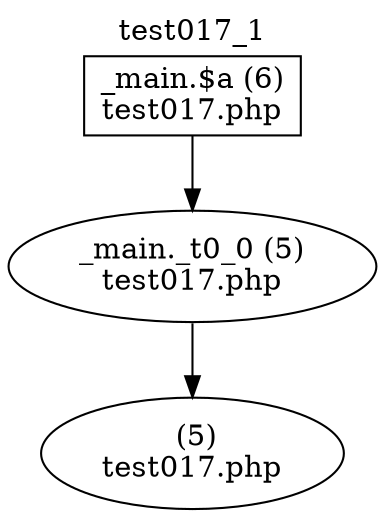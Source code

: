 digraph cfg {
  label="test017_1";
  labelloc=t;
  n1 [shape=box, label="_main.$a (6)\ntest017.php"];
  n2 [shape=ellipse, label="_main._t0_0 (5)\ntest017.php"];
  n3 [shape=ellipse, label=" (5)\ntest017.php"];
  n1 -> n2;
  n2 -> n3;
}
